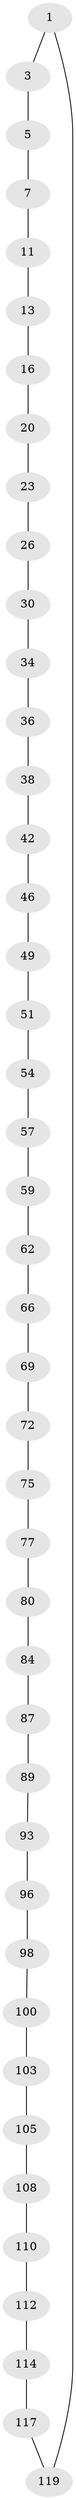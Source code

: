 // original degree distribution, {2: 1.0}
// Generated by graph-tools (version 1.1) at 2025/20/03/04/25 18:20:03]
// undirected, 43 vertices, 43 edges
graph export_dot {
graph [start="1"]
  node [color=gray90,style=filled];
  1 [super="+2"];
  3 [super="+4"];
  5 [super="+6"];
  7 [super="+8"];
  11 [super="+12"];
  13 [super="+14"];
  16 [super="+17"];
  20 [super="+21"];
  23 [super="+24"];
  26 [super="+27"];
  30 [super="+31"];
  34 [super="+35"];
  36 [super="+37"];
  38 [super="+39"];
  42 [super="+43"];
  46 [super="+47"];
  49 [super="+50"];
  51 [super="+52"];
  54 [super="+55"];
  57 [super="+58"];
  59 [super="+60"];
  62 [super="+63"];
  66 [super="+67"];
  69 [super="+70"];
  72 [super="+73"];
  75 [super="+76"];
  77 [super="+78"];
  80 [super="+81"];
  84 [super="+85"];
  87 [super="+88"];
  89 [super="+90"];
  93 [super="+94"];
  96 [super="+97"];
  98 [super="+99"];
  100 [super="+101"];
  103 [super="+104"];
  105 [super="+106"];
  108 [super="+109"];
  110 [super="+111"];
  112 [super="+113"];
  114 [super="+115"];
  117 [super="+118"];
  119 [super="+120"];
  1 -- 119;
  1 -- 3;
  3 -- 5;
  5 -- 7;
  7 -- 11;
  11 -- 13;
  13 -- 16;
  16 -- 20;
  20 -- 23;
  23 -- 26;
  26 -- 30;
  30 -- 34;
  34 -- 36;
  36 -- 38;
  38 -- 42;
  42 -- 46;
  46 -- 49;
  49 -- 51;
  51 -- 54;
  54 -- 57;
  57 -- 59;
  59 -- 62;
  62 -- 66;
  66 -- 69;
  69 -- 72;
  72 -- 75;
  75 -- 77;
  77 -- 80;
  80 -- 84;
  84 -- 87;
  87 -- 89;
  89 -- 93;
  93 -- 96;
  96 -- 98;
  98 -- 100;
  100 -- 103;
  103 -- 105;
  105 -- 108;
  108 -- 110;
  110 -- 112;
  112 -- 114;
  114 -- 117;
  117 -- 119;
}
